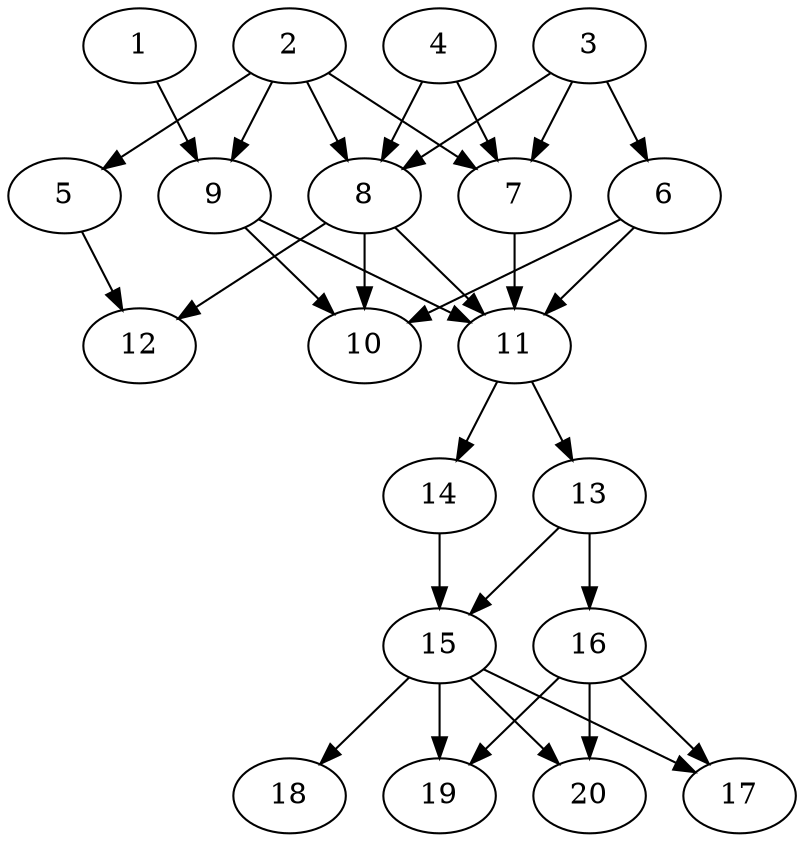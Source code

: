 // DAG automatically generated by daggen at Tue Jul 23 14:31:37 2019
// ./daggen --dot -n 20 --ccr 0.4 --fat 0.5 --regular 0.5 --density 0.8 --mindata 5242880 --maxdata 52428800 
digraph G {
  1 [size="103308800", alpha="0.02", expect_size="41323520"] 
  1 -> 9 [size ="41323520"]
  2 [size="86896640", alpha="0.14", expect_size="34758656"] 
  2 -> 5 [size ="34758656"]
  2 -> 7 [size ="34758656"]
  2 -> 8 [size ="34758656"]
  2 -> 9 [size ="34758656"]
  3 [size="75983360", alpha="0.12", expect_size="30393344"] 
  3 -> 6 [size ="30393344"]
  3 -> 7 [size ="30393344"]
  3 -> 8 [size ="30393344"]
  4 [size="28958720", alpha="0.06", expect_size="11583488"] 
  4 -> 7 [size ="11583488"]
  4 -> 8 [size ="11583488"]
  5 [size="128304640", alpha="0.09", expect_size="51321856"] 
  5 -> 12 [size ="51321856"]
  6 [size="100648960", alpha="0.03", expect_size="40259584"] 
  6 -> 10 [size ="40259584"]
  6 -> 11 [size ="40259584"]
  7 [size="86835200", alpha="0.15", expect_size="34734080"] 
  7 -> 11 [size ="34734080"]
  8 [size="79375360", alpha="0.07", expect_size="31750144"] 
  8 -> 10 [size ="31750144"]
  8 -> 11 [size ="31750144"]
  8 -> 12 [size ="31750144"]
  9 [size="65456640", alpha="0.03", expect_size="26182656"] 
  9 -> 10 [size ="26182656"]
  9 -> 11 [size ="26182656"]
  10 [size="105518080", alpha="0.06", expect_size="42207232"] 
  11 [size="55866880", alpha="0.03", expect_size="22346752"] 
  11 -> 13 [size ="22346752"]
  11 -> 14 [size ="22346752"]
  12 [size="64716800", alpha="0.09", expect_size="25886720"] 
  13 [size="27660800", alpha="0.17", expect_size="11064320"] 
  13 -> 15 [size ="11064320"]
  13 -> 16 [size ="11064320"]
  14 [size="95833600", alpha="0.06", expect_size="38333440"] 
  14 -> 15 [size ="38333440"]
  15 [size="16033280", alpha="0.08", expect_size="6413312"] 
  15 -> 17 [size ="6413312"]
  15 -> 18 [size ="6413312"]
  15 -> 19 [size ="6413312"]
  15 -> 20 [size ="6413312"]
  16 [size="72033280", alpha="0.09", expect_size="28813312"] 
  16 -> 17 [size ="28813312"]
  16 -> 19 [size ="28813312"]
  16 -> 20 [size ="28813312"]
  17 [size="89146880", alpha="0.09", expect_size="35658752"] 
  18 [size="58467840", alpha="0.05", expect_size="23387136"] 
  19 [size="97149440", alpha="0.12", expect_size="38859776"] 
  20 [size="117457920", alpha="0.01", expect_size="46983168"] 
}
